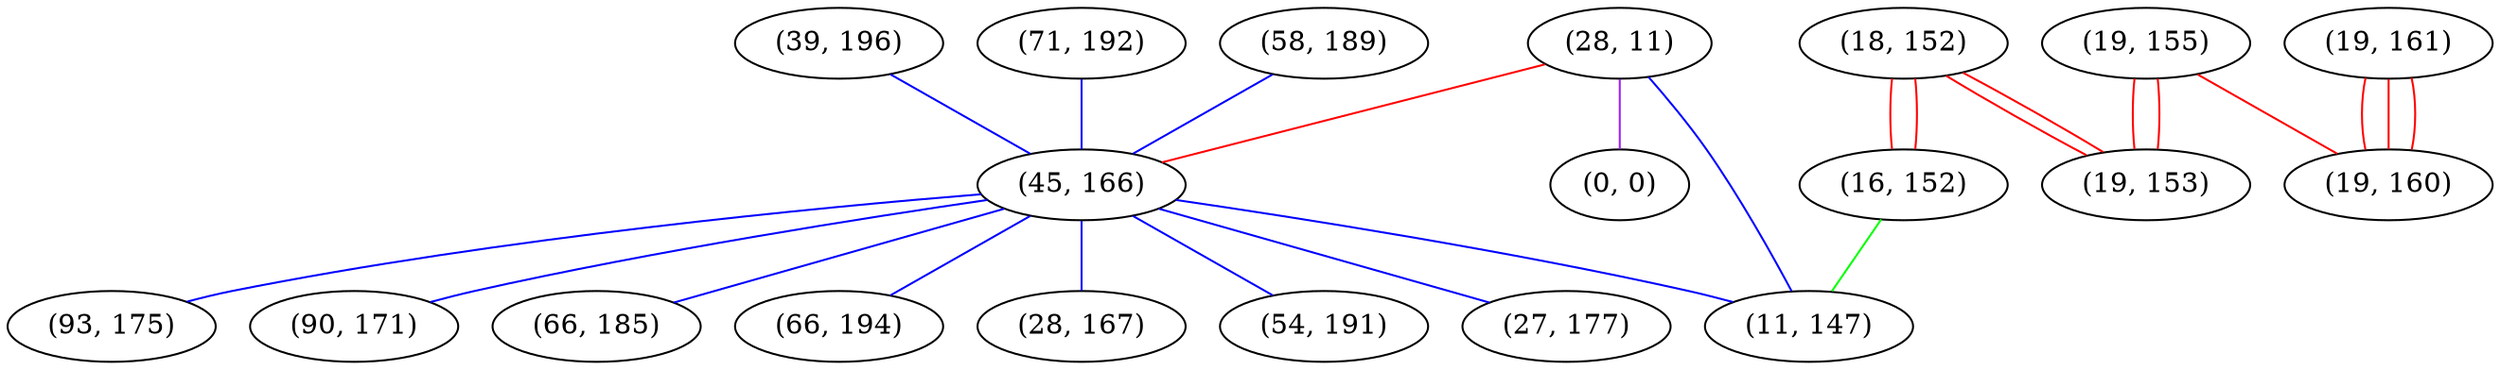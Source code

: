 graph "" {
"(39, 196)";
"(19, 161)";
"(71, 192)";
"(28, 11)";
"(18, 152)";
"(58, 189)";
"(19, 155)";
"(0, 0)";
"(45, 166)";
"(93, 175)";
"(19, 153)";
"(90, 171)";
"(66, 185)";
"(66, 194)";
"(19, 160)";
"(28, 167)";
"(16, 152)";
"(54, 191)";
"(11, 147)";
"(27, 177)";
"(39, 196)" -- "(45, 166)"  [color=blue, key=0, weight=3];
"(19, 161)" -- "(19, 160)"  [color=red, key=0, weight=1];
"(19, 161)" -- "(19, 160)"  [color=red, key=1, weight=1];
"(19, 161)" -- "(19, 160)"  [color=red, key=2, weight=1];
"(71, 192)" -- "(45, 166)"  [color=blue, key=0, weight=3];
"(28, 11)" -- "(45, 166)"  [color=red, key=0, weight=1];
"(28, 11)" -- "(0, 0)"  [color=purple, key=0, weight=4];
"(28, 11)" -- "(11, 147)"  [color=blue, key=0, weight=3];
"(18, 152)" -- "(19, 153)"  [color=red, key=0, weight=1];
"(18, 152)" -- "(19, 153)"  [color=red, key=1, weight=1];
"(18, 152)" -- "(16, 152)"  [color=red, key=0, weight=1];
"(18, 152)" -- "(16, 152)"  [color=red, key=1, weight=1];
"(58, 189)" -- "(45, 166)"  [color=blue, key=0, weight=3];
"(19, 155)" -- "(19, 160)"  [color=red, key=0, weight=1];
"(19, 155)" -- "(19, 153)"  [color=red, key=0, weight=1];
"(19, 155)" -- "(19, 153)"  [color=red, key=1, weight=1];
"(45, 166)" -- "(27, 177)"  [color=blue, key=0, weight=3];
"(45, 166)" -- "(90, 171)"  [color=blue, key=0, weight=3];
"(45, 166)" -- "(66, 185)"  [color=blue, key=0, weight=3];
"(45, 166)" -- "(66, 194)"  [color=blue, key=0, weight=3];
"(45, 166)" -- "(28, 167)"  [color=blue, key=0, weight=3];
"(45, 166)" -- "(93, 175)"  [color=blue, key=0, weight=3];
"(45, 166)" -- "(54, 191)"  [color=blue, key=0, weight=3];
"(45, 166)" -- "(11, 147)"  [color=blue, key=0, weight=3];
"(16, 152)" -- "(11, 147)"  [color=green, key=0, weight=2];
}
